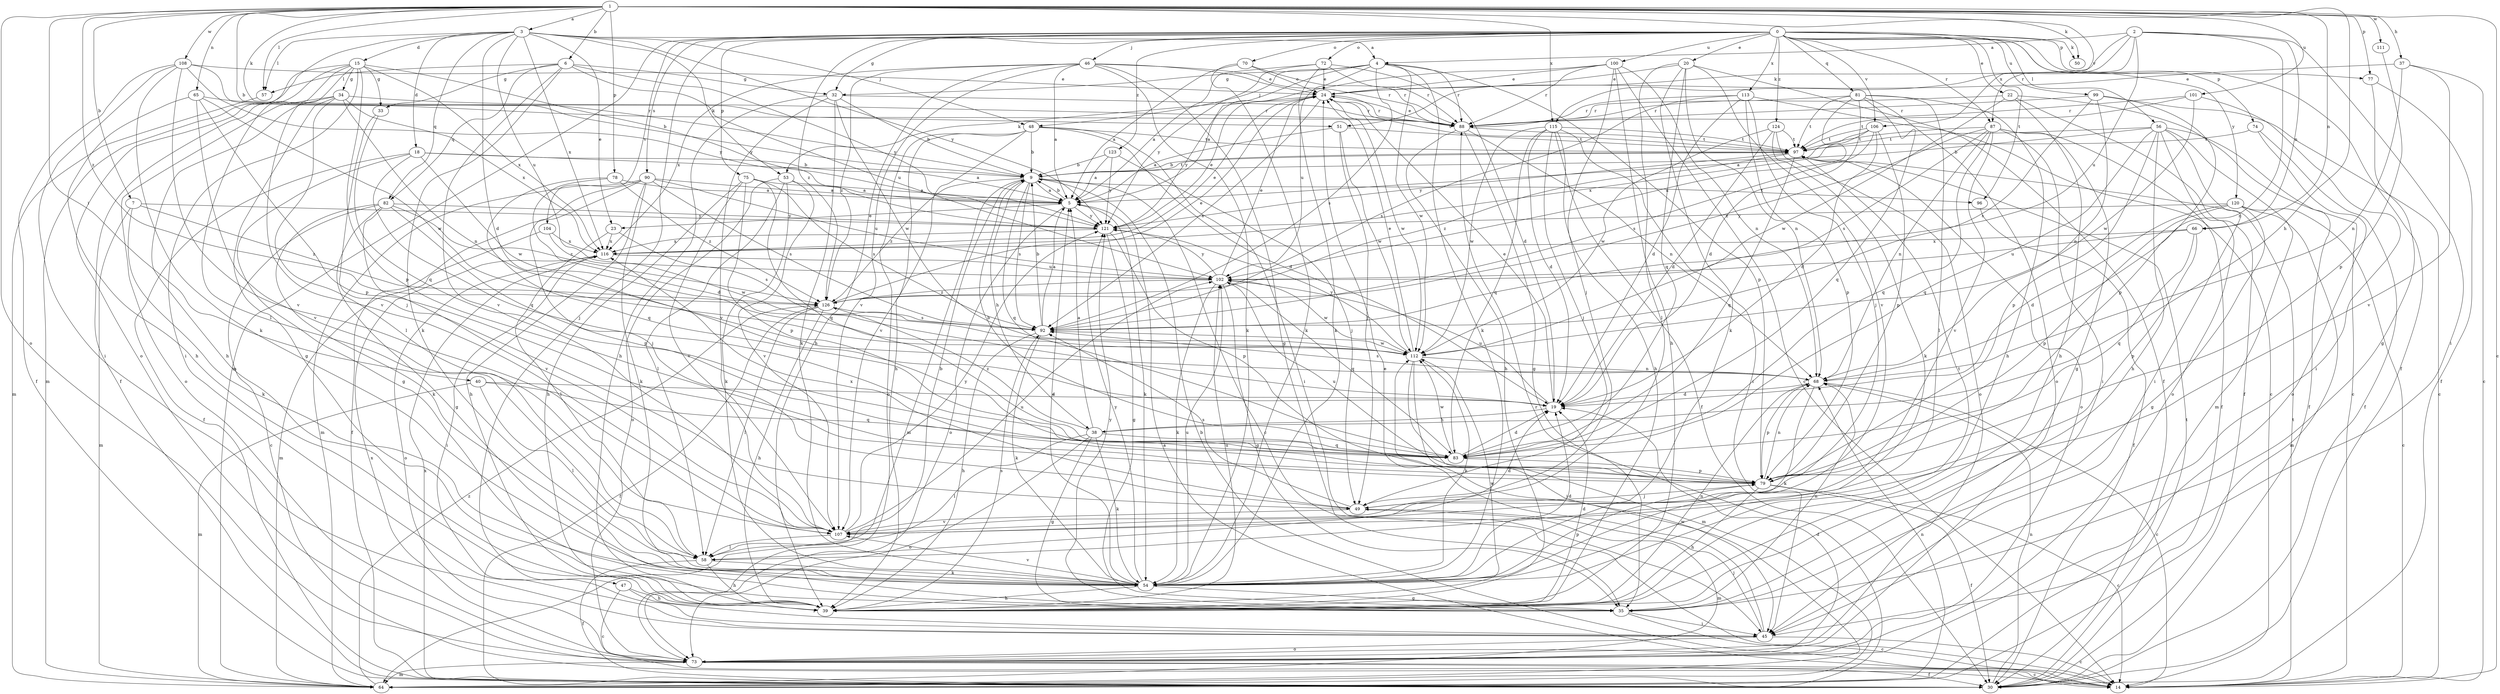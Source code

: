 strict digraph  {
0;
1;
2;
3;
4;
5;
6;
7;
9;
14;
15;
18;
19;
20;
22;
23;
24;
30;
32;
33;
34;
35;
37;
38;
39;
40;
45;
46;
47;
48;
49;
50;
51;
53;
54;
56;
57;
58;
64;
65;
66;
68;
70;
72;
73;
74;
75;
77;
78;
79;
81;
82;
83;
87;
88;
90;
92;
96;
97;
99;
100;
101;
102;
104;
106;
107;
108;
111;
112;
113;
115;
116;
120;
121;
123;
124;
126;
0 -> 20  [label=e];
0 -> 22  [label=e];
0 -> 30  [label=f];
0 -> 32  [label=g];
0 -> 46  [label=j];
0 -> 47  [label=j];
0 -> 50  [label=k];
0 -> 56  [label=l];
0 -> 64  [label=m];
0 -> 70  [label=o];
0 -> 72  [label=o];
0 -> 74  [label=p];
0 -> 75  [label=p];
0 -> 77  [label=p];
0 -> 81  [label=q];
0 -> 87  [label=r];
0 -> 90  [label=s];
0 -> 96  [label=t];
0 -> 99  [label=u];
0 -> 100  [label=u];
0 -> 104  [label=v];
0 -> 106  [label=v];
0 -> 113  [label=x];
0 -> 120  [label=y];
0 -> 123  [label=z];
0 -> 124  [label=z];
0 -> 126  [label=z];
1 -> 3  [label=a];
1 -> 6  [label=b];
1 -> 7  [label=b];
1 -> 9  [label=b];
1 -> 14  [label=c];
1 -> 37  [label=h];
1 -> 38  [label=h];
1 -> 40  [label=i];
1 -> 50  [label=k];
1 -> 51  [label=k];
1 -> 57  [label=l];
1 -> 65  [label=n];
1 -> 66  [label=n];
1 -> 73  [label=o];
1 -> 77  [label=p];
1 -> 78  [label=p];
1 -> 101  [label=u];
1 -> 106  [label=v];
1 -> 108  [label=w];
1 -> 111  [label=w];
1 -> 115  [label=x];
1 -> 126  [label=z];
2 -> 4  [label=a];
2 -> 45  [label=i];
2 -> 51  [label=k];
2 -> 66  [label=n];
2 -> 68  [label=n];
2 -> 87  [label=r];
2 -> 102  [label=u];
2 -> 115  [label=x];
3 -> 4  [label=a];
3 -> 15  [label=d];
3 -> 18  [label=d];
3 -> 19  [label=d];
3 -> 23  [label=e];
3 -> 48  [label=j];
3 -> 53  [label=k];
3 -> 57  [label=l];
3 -> 73  [label=o];
3 -> 82  [label=q];
3 -> 102  [label=u];
3 -> 116  [label=x];
3 -> 121  [label=y];
4 -> 32  [label=g];
4 -> 48  [label=j];
4 -> 53  [label=k];
4 -> 54  [label=k];
4 -> 79  [label=p];
4 -> 88  [label=r];
4 -> 92  [label=s];
4 -> 102  [label=u];
4 -> 112  [label=w];
5 -> 9  [label=b];
5 -> 23  [label=e];
5 -> 54  [label=k];
5 -> 73  [label=o];
5 -> 121  [label=y];
6 -> 32  [label=g];
6 -> 33  [label=g];
6 -> 54  [label=k];
6 -> 57  [label=l];
6 -> 82  [label=q];
6 -> 102  [label=u];
6 -> 107  [label=v];
6 -> 121  [label=y];
7 -> 54  [label=k];
7 -> 64  [label=m];
7 -> 121  [label=y];
7 -> 126  [label=z];
9 -> 5  [label=a];
9 -> 14  [label=c];
9 -> 38  [label=h];
9 -> 64  [label=m];
9 -> 83  [label=q];
9 -> 92  [label=s];
9 -> 96  [label=t];
9 -> 97  [label=t];
9 -> 126  [label=z];
14 -> 5  [label=a];
14 -> 9  [label=b];
14 -> 97  [label=t];
15 -> 30  [label=f];
15 -> 33  [label=g];
15 -> 34  [label=g];
15 -> 45  [label=i];
15 -> 58  [label=l];
15 -> 64  [label=m];
15 -> 79  [label=p];
15 -> 107  [label=v];
15 -> 116  [label=x];
15 -> 121  [label=y];
18 -> 5  [label=a];
18 -> 9  [label=b];
18 -> 30  [label=f];
18 -> 35  [label=g];
18 -> 83  [label=q];
18 -> 112  [label=w];
19 -> 24  [label=e];
19 -> 38  [label=h];
19 -> 102  [label=u];
20 -> 24  [label=e];
20 -> 30  [label=f];
20 -> 54  [label=k];
20 -> 58  [label=l];
20 -> 68  [label=n];
20 -> 83  [label=q];
20 -> 107  [label=v];
22 -> 14  [label=c];
22 -> 30  [label=f];
22 -> 39  [label=h];
22 -> 88  [label=r];
22 -> 112  [label=w];
23 -> 58  [label=l];
23 -> 92  [label=s];
23 -> 116  [label=x];
24 -> 88  [label=r];
24 -> 92  [label=s];
24 -> 97  [label=t];
24 -> 112  [label=w];
24 -> 121  [label=y];
30 -> 68  [label=n];
30 -> 97  [label=t];
30 -> 116  [label=x];
32 -> 9  [label=b];
32 -> 39  [label=h];
32 -> 54  [label=k];
32 -> 88  [label=r];
32 -> 107  [label=v];
32 -> 112  [label=w];
33 -> 49  [label=j];
33 -> 83  [label=q];
34 -> 35  [label=g];
34 -> 39  [label=h];
34 -> 58  [label=l];
34 -> 68  [label=n];
34 -> 73  [label=o];
34 -> 88  [label=r];
34 -> 116  [label=x];
35 -> 14  [label=c];
35 -> 45  [label=i];
35 -> 68  [label=n];
35 -> 121  [label=y];
37 -> 14  [label=c];
37 -> 24  [label=e];
37 -> 68  [label=n];
37 -> 107  [label=v];
38 -> 5  [label=a];
38 -> 35  [label=g];
38 -> 54  [label=k];
38 -> 58  [label=l];
38 -> 73  [label=o];
38 -> 83  [label=q];
38 -> 126  [label=z];
39 -> 19  [label=d];
39 -> 68  [label=n];
39 -> 92  [label=s];
39 -> 102  [label=u];
39 -> 112  [label=w];
40 -> 19  [label=d];
40 -> 58  [label=l];
40 -> 64  [label=m];
40 -> 83  [label=q];
45 -> 14  [label=c];
45 -> 24  [label=e];
45 -> 49  [label=j];
45 -> 73  [label=o];
46 -> 5  [label=a];
46 -> 24  [label=e];
46 -> 35  [label=g];
46 -> 39  [label=h];
46 -> 54  [label=k];
46 -> 88  [label=r];
46 -> 107  [label=v];
46 -> 116  [label=x];
46 -> 126  [label=z];
47 -> 14  [label=c];
47 -> 39  [label=h];
47 -> 45  [label=i];
48 -> 9  [label=b];
48 -> 19  [label=d];
48 -> 39  [label=h];
48 -> 45  [label=i];
48 -> 73  [label=o];
48 -> 97  [label=t];
48 -> 107  [label=v];
49 -> 64  [label=m];
49 -> 92  [label=s];
49 -> 107  [label=v];
49 -> 116  [label=x];
51 -> 5  [label=a];
51 -> 49  [label=j];
51 -> 97  [label=t];
51 -> 112  [label=w];
53 -> 5  [label=a];
53 -> 54  [label=k];
53 -> 58  [label=l];
53 -> 73  [label=o];
53 -> 107  [label=v];
54 -> 5  [label=a];
54 -> 19  [label=d];
54 -> 35  [label=g];
54 -> 39  [label=h];
54 -> 79  [label=p];
54 -> 97  [label=t];
54 -> 102  [label=u];
54 -> 107  [label=v];
54 -> 121  [label=y];
56 -> 9  [label=b];
56 -> 30  [label=f];
56 -> 39  [label=h];
56 -> 45  [label=i];
56 -> 64  [label=m];
56 -> 73  [label=o];
56 -> 79  [label=p];
56 -> 83  [label=q];
56 -> 97  [label=t];
57 -> 64  [label=m];
58 -> 9  [label=b];
58 -> 30  [label=f];
58 -> 39  [label=h];
58 -> 54  [label=k];
64 -> 68  [label=n];
64 -> 88  [label=r];
64 -> 112  [label=w];
64 -> 126  [label=z];
65 -> 39  [label=h];
65 -> 79  [label=p];
65 -> 88  [label=r];
65 -> 107  [label=v];
65 -> 112  [label=w];
66 -> 79  [label=p];
66 -> 83  [label=q];
66 -> 102  [label=u];
66 -> 116  [label=x];
68 -> 14  [label=c];
68 -> 19  [label=d];
68 -> 54  [label=k];
68 -> 79  [label=p];
68 -> 92  [label=s];
70 -> 5  [label=a];
70 -> 24  [label=e];
70 -> 54  [label=k];
70 -> 88  [label=r];
72 -> 5  [label=a];
72 -> 19  [label=d];
72 -> 24  [label=e];
72 -> 54  [label=k];
72 -> 88  [label=r];
72 -> 121  [label=y];
73 -> 14  [label=c];
73 -> 19  [label=d];
73 -> 30  [label=f];
73 -> 64  [label=m];
73 -> 116  [label=x];
74 -> 30  [label=f];
74 -> 73  [label=o];
74 -> 97  [label=t];
75 -> 5  [label=a];
75 -> 39  [label=h];
75 -> 79  [label=p];
75 -> 83  [label=q];
75 -> 92  [label=s];
75 -> 107  [label=v];
77 -> 30  [label=f];
77 -> 35  [label=g];
78 -> 5  [label=a];
78 -> 19  [label=d];
78 -> 83  [label=q];
78 -> 126  [label=z];
79 -> 14  [label=c];
79 -> 30  [label=f];
79 -> 39  [label=h];
79 -> 49  [label=j];
79 -> 68  [label=n];
79 -> 102  [label=u];
81 -> 19  [label=d];
81 -> 39  [label=h];
81 -> 58  [label=l];
81 -> 73  [label=o];
81 -> 83  [label=q];
81 -> 88  [label=r];
81 -> 97  [label=t];
81 -> 102  [label=u];
82 -> 14  [label=c];
82 -> 35  [label=g];
82 -> 54  [label=k];
82 -> 79  [label=p];
82 -> 107  [label=v];
82 -> 121  [label=y];
82 -> 126  [label=z];
83 -> 9  [label=b];
83 -> 19  [label=d];
83 -> 79  [label=p];
83 -> 112  [label=w];
87 -> 30  [label=f];
87 -> 35  [label=g];
87 -> 45  [label=i];
87 -> 68  [label=n];
87 -> 83  [label=q];
87 -> 92  [label=s];
87 -> 97  [label=t];
87 -> 107  [label=v];
87 -> 126  [label=z];
88 -> 24  [label=e];
88 -> 35  [label=g];
88 -> 39  [label=h];
88 -> 68  [label=n];
88 -> 97  [label=t];
90 -> 5  [label=a];
90 -> 30  [label=f];
90 -> 39  [label=h];
90 -> 49  [label=j];
90 -> 54  [label=k];
90 -> 64  [label=m];
90 -> 92  [label=s];
90 -> 102  [label=u];
92 -> 5  [label=a];
92 -> 9  [label=b];
92 -> 39  [label=h];
92 -> 54  [label=k];
92 -> 112  [label=w];
96 -> 30  [label=f];
97 -> 9  [label=b];
97 -> 73  [label=o];
97 -> 83  [label=q];
97 -> 121  [label=y];
97 -> 126  [label=z];
99 -> 14  [label=c];
99 -> 68  [label=n];
99 -> 79  [label=p];
99 -> 88  [label=r];
99 -> 92  [label=s];
100 -> 5  [label=a];
100 -> 14  [label=c];
100 -> 24  [label=e];
100 -> 39  [label=h];
100 -> 49  [label=j];
100 -> 68  [label=n];
100 -> 88  [label=r];
101 -> 45  [label=i];
101 -> 88  [label=r];
101 -> 97  [label=t];
101 -> 112  [label=w];
102 -> 24  [label=e];
102 -> 35  [label=g];
102 -> 54  [label=k];
102 -> 83  [label=q];
102 -> 112  [label=w];
102 -> 121  [label=y];
102 -> 126  [label=z];
104 -> 64  [label=m];
104 -> 112  [label=w];
104 -> 116  [label=x];
106 -> 5  [label=a];
106 -> 19  [label=d];
106 -> 79  [label=p];
106 -> 92  [label=s];
106 -> 97  [label=t];
106 -> 116  [label=x];
107 -> 19  [label=d];
107 -> 58  [label=l];
107 -> 102  [label=u];
107 -> 121  [label=y];
108 -> 9  [label=b];
108 -> 24  [label=e];
108 -> 30  [label=f];
108 -> 45  [label=i];
108 -> 54  [label=k];
108 -> 107  [label=v];
108 -> 121  [label=y];
111 -> 79  [label=p];
112 -> 24  [label=e];
112 -> 45  [label=i];
112 -> 54  [label=k];
112 -> 64  [label=m];
112 -> 68  [label=n];
112 -> 121  [label=y];
113 -> 14  [label=c];
113 -> 19  [label=d];
113 -> 49  [label=j];
113 -> 79  [label=p];
113 -> 88  [label=r];
113 -> 92  [label=s];
115 -> 19  [label=d];
115 -> 30  [label=f];
115 -> 39  [label=h];
115 -> 45  [label=i];
115 -> 49  [label=j];
115 -> 83  [label=q];
115 -> 97  [label=t];
115 -> 112  [label=w];
116 -> 24  [label=e];
116 -> 45  [label=i];
116 -> 73  [label=o];
116 -> 102  [label=u];
120 -> 14  [label=c];
120 -> 19  [label=d];
120 -> 35  [label=g];
120 -> 64  [label=m];
120 -> 79  [label=p];
120 -> 121  [label=y];
121 -> 24  [label=e];
121 -> 35  [label=g];
121 -> 79  [label=p];
121 -> 116  [label=x];
123 -> 5  [label=a];
123 -> 9  [label=b];
123 -> 49  [label=j];
123 -> 121  [label=y];
124 -> 19  [label=d];
124 -> 54  [label=k];
124 -> 73  [label=o];
124 -> 97  [label=t];
124 -> 112  [label=w];
126 -> 24  [label=e];
126 -> 30  [label=f];
126 -> 39  [label=h];
126 -> 58  [label=l];
126 -> 92  [label=s];
}
